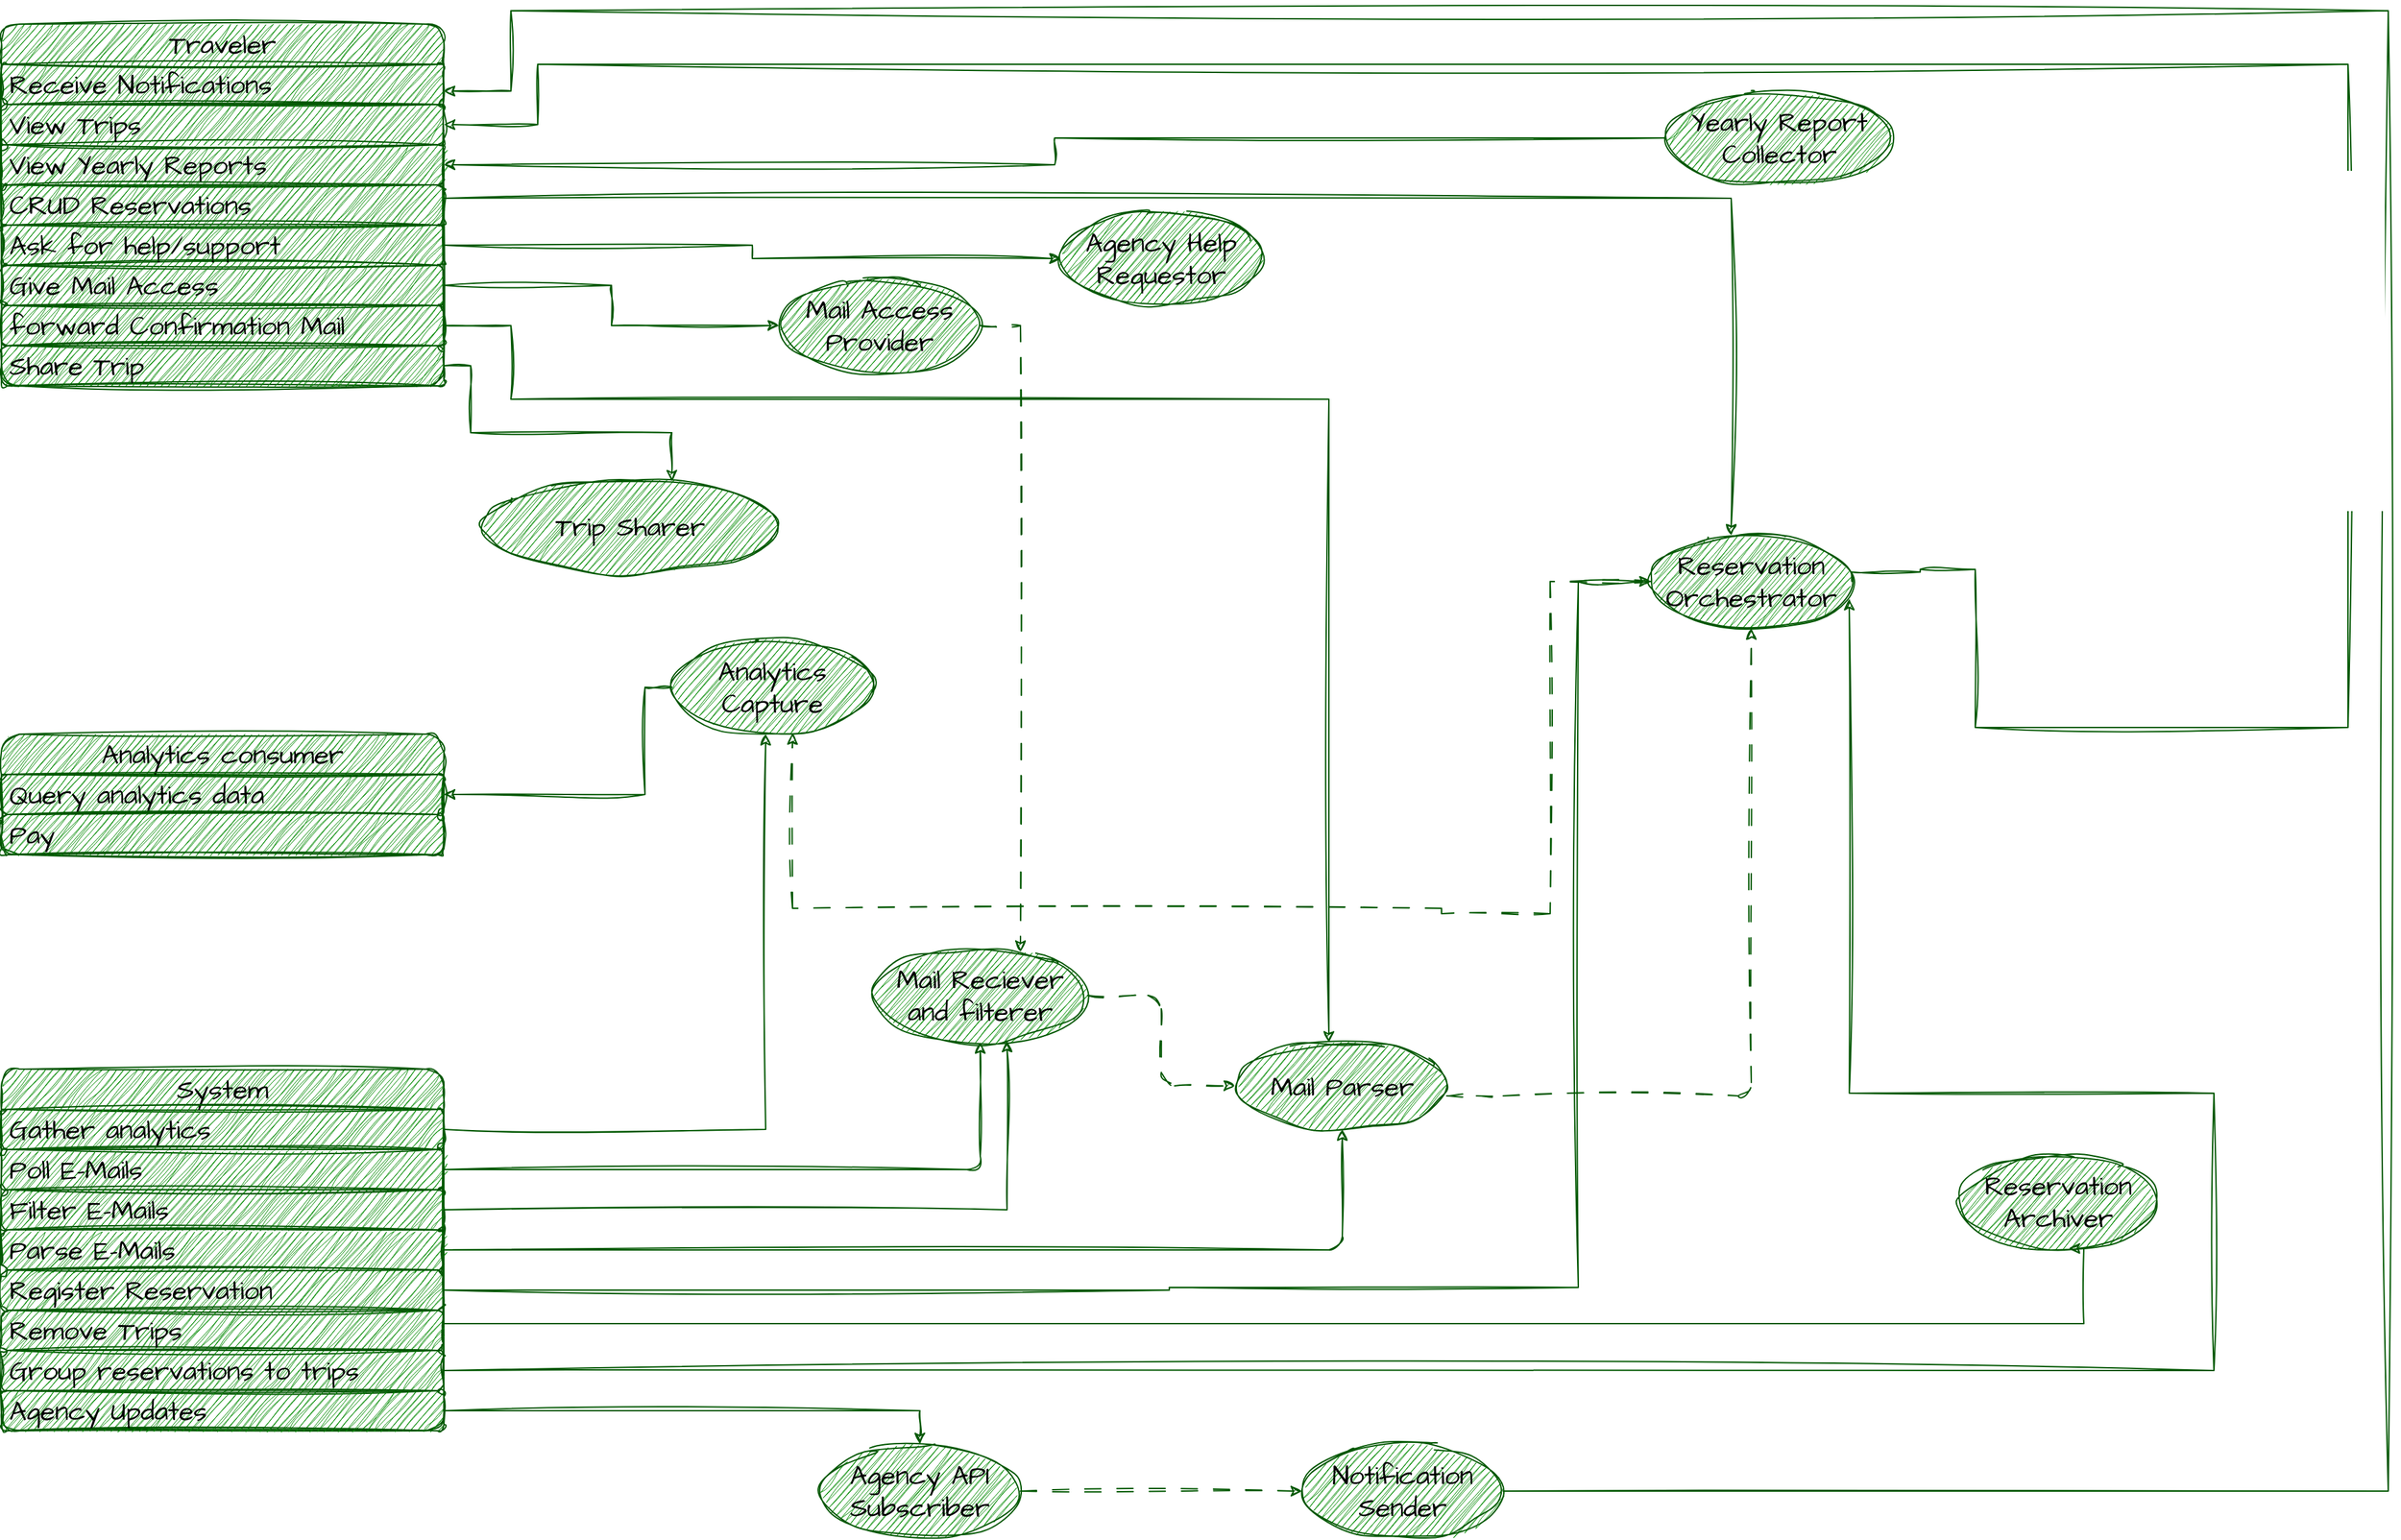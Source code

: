 <mxfile version="20.8.13" type="device"><diagram name="Page-1" id="c3XvPNeHTe6t33S5__Xy"><mxGraphModel dx="2390" dy="2553" grid="0" gridSize="10" guides="1" tooltips="1" connect="1" arrows="1" fold="1" page="1" pageScale="1" pageWidth="3300" pageHeight="2339" background="#FFFFFF" math="0" shadow="0"><root><mxCell id="0"/><mxCell id="1" parent="0"/><mxCell id="lTskOxw1Glk7iutnJEJL-1" value="Traveler" style="swimlane;fontStyle=0;childLayout=stackLayout;horizontal=1;startSize=30;horizontalStack=0;resizeParent=1;resizeParentMax=0;resizeLast=0;collapsible=1;marginBottom=0;whiteSpace=wrap;html=1;hachureGap=4;fontFamily=Architects Daughter;fontSource=https%3A%2F%2Ffonts.googleapis.com%2Fcss%3Ffamily%3DArchitects%2BDaughter;fontSize=20;labelBackgroundColor=none;rounded=1;sketch=1;curveFitting=1;jiggle=2;fillColor=#008a00;fontColor=#000000;strokeColor=#005700;" parent="1" vertex="1"><mxGeometry x="30" y="70" width="330" height="270" as="geometry"/></mxCell><mxCell id="lTskOxw1Glk7iutnJEJL-88" value="Receive Notifications" style="text;strokeColor=#005700;fillColor=#008a00;align=left;verticalAlign=middle;spacingLeft=4;spacingRight=4;overflow=hidden;points=[[0,0.5],[1,0.5]];portConstraint=eastwest;rotatable=0;whiteSpace=wrap;html=1;fontSize=20;fontFamily=Architects Daughter;labelBackgroundColor=none;rounded=1;sketch=1;curveFitting=1;jiggle=2;fontColor=#000000;" parent="lTskOxw1Glk7iutnJEJL-1" vertex="1"><mxGeometry y="30" width="330" height="30" as="geometry"/></mxCell><mxCell id="ejbAzaZ3bpdmgrdd9fdl-6" value="View Trips" style="text;strokeColor=#005700;fillColor=#008a00;align=left;verticalAlign=middle;spacingLeft=4;spacingRight=4;overflow=hidden;points=[[0,0.5],[1,0.5]];portConstraint=eastwest;rotatable=0;whiteSpace=wrap;html=1;fontSize=20;fontFamily=Architects Daughter;labelBackgroundColor=none;rounded=1;sketch=1;curveFitting=1;jiggle=2;fontColor=#000000;" parent="lTskOxw1Glk7iutnJEJL-1" vertex="1"><mxGeometry y="60" width="330" height="30" as="geometry"/></mxCell><mxCell id="lTskOxw1Glk7iutnJEJL-4" value="View Yearly Reports" style="text;strokeColor=#005700;fillColor=#008a00;align=left;verticalAlign=middle;spacingLeft=4;spacingRight=4;overflow=hidden;points=[[0,0.5],[1,0.5]];portConstraint=eastwest;rotatable=0;whiteSpace=wrap;html=1;fontSize=20;fontFamily=Architects Daughter;labelBackgroundColor=none;rounded=1;sketch=1;curveFitting=1;jiggle=2;fontColor=#000000;" parent="lTskOxw1Glk7iutnJEJL-1" vertex="1"><mxGeometry y="90" width="330" height="30" as="geometry"/></mxCell><mxCell id="lTskOxw1Glk7iutnJEJL-2" value="CRUD Reservations" style="text;strokeColor=#005700;fillColor=#008a00;align=left;verticalAlign=middle;spacingLeft=4;spacingRight=4;overflow=hidden;points=[[0,0.5],[1,0.5]];portConstraint=eastwest;rotatable=0;whiteSpace=wrap;html=1;fontSize=20;fontFamily=Architects Daughter;labelBackgroundColor=none;rounded=1;sketch=1;curveFitting=1;jiggle=2;fontColor=#000000;" parent="lTskOxw1Glk7iutnJEJL-1" vertex="1"><mxGeometry y="120" width="330" height="30" as="geometry"/></mxCell><mxCell id="lTskOxw1Glk7iutnJEJL-74" value="Ask for help/support" style="text;strokeColor=#005700;fillColor=#008a00;align=left;verticalAlign=middle;spacingLeft=4;spacingRight=4;overflow=hidden;points=[[0,0.5],[1,0.5]];portConstraint=eastwest;rotatable=0;whiteSpace=wrap;html=1;fontSize=20;fontFamily=Architects Daughter;labelBackgroundColor=none;rounded=1;sketch=1;curveFitting=1;jiggle=2;fontColor=#000000;" parent="lTskOxw1Glk7iutnJEJL-1" vertex="1"><mxGeometry y="150" width="330" height="30" as="geometry"/></mxCell><mxCell id="lTskOxw1Glk7iutnJEJL-79" value="Give Mail Access" style="text;strokeColor=#005700;fillColor=#008a00;align=left;verticalAlign=middle;spacingLeft=4;spacingRight=4;overflow=hidden;points=[[0,0.5],[1,0.5]];portConstraint=eastwest;rotatable=0;whiteSpace=wrap;html=1;fontSize=20;fontFamily=Architects Daughter;labelBackgroundColor=none;rounded=1;sketch=1;curveFitting=1;jiggle=2;fontColor=#000000;" parent="lTskOxw1Glk7iutnJEJL-1" vertex="1"><mxGeometry y="180" width="330" height="30" as="geometry"/></mxCell><mxCell id="lTskOxw1Glk7iutnJEJL-83" value="forward Confirmation Mail" style="text;strokeColor=#005700;fillColor=#008a00;align=left;verticalAlign=middle;spacingLeft=4;spacingRight=4;overflow=hidden;points=[[0,0.5],[1,0.5]];portConstraint=eastwest;rotatable=0;whiteSpace=wrap;html=1;fontSize=20;fontFamily=Architects Daughter;labelBackgroundColor=none;rounded=1;sketch=1;curveFitting=1;jiggle=2;fontColor=#000000;" parent="lTskOxw1Glk7iutnJEJL-1" vertex="1"><mxGeometry y="210" width="330" height="30" as="geometry"/></mxCell><mxCell id="lTskOxw1Glk7iutnJEJL-93" value="Share Trip" style="text;strokeColor=#005700;fillColor=#008a00;align=left;verticalAlign=middle;spacingLeft=4;spacingRight=4;overflow=hidden;points=[[0,0.5],[1,0.5]];portConstraint=eastwest;rotatable=0;whiteSpace=wrap;html=1;fontSize=20;fontFamily=Architects Daughter;labelBackgroundColor=none;rounded=1;sketch=1;curveFitting=1;jiggle=2;fontColor=#000000;" parent="lTskOxw1Glk7iutnJEJL-1" vertex="1"><mxGeometry y="240" width="330" height="30" as="geometry"/></mxCell><mxCell id="lTskOxw1Glk7iutnJEJL-31" value="Analytics consumer" style="swimlane;fontStyle=0;childLayout=stackLayout;horizontal=1;startSize=30;horizontalStack=0;resizeParent=1;resizeParentMax=0;resizeLast=0;collapsible=1;marginBottom=0;whiteSpace=wrap;html=1;hachureGap=4;fontFamily=Architects Daughter;fontSource=https%3A%2F%2Ffonts.googleapis.com%2Fcss%3Ffamily%3DArchitects%2BDaughter;fontSize=20;labelBackgroundColor=none;rounded=1;sketch=1;curveFitting=1;jiggle=2;fillColor=#008a00;fontColor=#000000;strokeColor=#005700;" parent="1" vertex="1"><mxGeometry x="30" y="600" width="330" height="90" as="geometry"/></mxCell><mxCell id="lTskOxw1Glk7iutnJEJL-32" value="Query analytics data" style="text;strokeColor=#005700;fillColor=#008a00;align=left;verticalAlign=middle;spacingLeft=4;spacingRight=4;overflow=hidden;points=[[0,0.5],[1,0.5]];portConstraint=eastwest;rotatable=0;whiteSpace=wrap;html=1;fontSize=20;fontFamily=Architects Daughter;labelBackgroundColor=none;rounded=1;sketch=1;curveFitting=1;jiggle=2;fontColor=#000000;" parent="lTskOxw1Glk7iutnJEJL-31" vertex="1"><mxGeometry y="30" width="330" height="30" as="geometry"/></mxCell><mxCell id="lTskOxw1Glk7iutnJEJL-33" value="Pay" style="text;strokeColor=#005700;fillColor=#008a00;align=left;verticalAlign=middle;spacingLeft=4;spacingRight=4;overflow=hidden;points=[[0,0.5],[1,0.5]];portConstraint=eastwest;rotatable=0;whiteSpace=wrap;html=1;fontSize=20;fontFamily=Architects Daughter;labelBackgroundColor=none;rounded=1;sketch=1;curveFitting=1;jiggle=2;fontColor=#000000;" parent="lTskOxw1Glk7iutnJEJL-31" vertex="1"><mxGeometry y="60" width="330" height="30" as="geometry"/></mxCell><mxCell id="lTskOxw1Glk7iutnJEJL-34" value="System" style="swimlane;fontStyle=0;childLayout=stackLayout;horizontal=1;startSize=30;horizontalStack=0;resizeParent=1;resizeParentMax=0;resizeLast=0;collapsible=1;marginBottom=0;whiteSpace=wrap;html=1;hachureGap=4;fontFamily=Architects Daughter;fontSource=https%3A%2F%2Ffonts.googleapis.com%2Fcss%3Ffamily%3DArchitects%2BDaughter;fontSize=20;labelBackgroundColor=none;rounded=1;sketch=1;curveFitting=1;jiggle=2;fillColor=#008a00;fontColor=#000000;strokeColor=#005700;" parent="1" vertex="1"><mxGeometry x="30" y="850" width="330" height="270" as="geometry"/></mxCell><mxCell id="lTskOxw1Glk7iutnJEJL-42" value="Gather analytics" style="text;strokeColor=#005700;fillColor=#008a00;align=left;verticalAlign=middle;spacingLeft=4;spacingRight=4;overflow=hidden;points=[[0,0.5],[1,0.5]];portConstraint=eastwest;rotatable=0;whiteSpace=wrap;html=1;fontSize=20;fontFamily=Architects Daughter;labelBackgroundColor=none;rounded=1;sketch=1;curveFitting=1;jiggle=2;fontColor=#000000;" parent="lTskOxw1Glk7iutnJEJL-34" vertex="1"><mxGeometry y="30" width="330" height="30" as="geometry"/></mxCell><mxCell id="lTskOxw1Glk7iutnJEJL-35" value="Poll E-Mails" style="text;strokeColor=#005700;fillColor=#008a00;align=left;verticalAlign=middle;spacingLeft=4;spacingRight=4;overflow=hidden;points=[[0,0.5],[1,0.5]];portConstraint=eastwest;rotatable=0;whiteSpace=wrap;html=1;fontSize=20;fontFamily=Architects Daughter;labelBackgroundColor=none;rounded=1;sketch=1;curveFitting=1;jiggle=2;fontColor=#000000;" parent="lTskOxw1Glk7iutnJEJL-34" vertex="1"><mxGeometry y="60" width="330" height="30" as="geometry"/></mxCell><mxCell id="lTskOxw1Glk7iutnJEJL-37" value="Filter E-Mails" style="text;strokeColor=#005700;fillColor=#008a00;align=left;verticalAlign=middle;spacingLeft=4;spacingRight=4;overflow=hidden;points=[[0,0.5],[1,0.5]];portConstraint=eastwest;rotatable=0;whiteSpace=wrap;html=1;fontSize=20;fontFamily=Architects Daughter;labelBackgroundColor=none;rounded=1;sketch=1;curveFitting=1;jiggle=2;fontColor=#000000;" parent="lTskOxw1Glk7iutnJEJL-34" vertex="1"><mxGeometry y="90" width="330" height="30" as="geometry"/></mxCell><mxCell id="lTskOxw1Glk7iutnJEJL-36" value="Parse E-Mails" style="text;strokeColor=#005700;fillColor=#008a00;align=left;verticalAlign=middle;spacingLeft=4;spacingRight=4;overflow=hidden;points=[[0,0.5],[1,0.5]];portConstraint=eastwest;rotatable=0;whiteSpace=wrap;html=1;fontSize=20;fontFamily=Architects Daughter;labelBackgroundColor=none;rounded=1;sketch=1;curveFitting=1;jiggle=2;fontColor=#000000;" parent="lTskOxw1Glk7iutnJEJL-34" vertex="1"><mxGeometry y="120" width="330" height="30" as="geometry"/></mxCell><mxCell id="lTskOxw1Glk7iutnJEJL-38" value="Register Reservation" style="text;strokeColor=#005700;fillColor=#008a00;align=left;verticalAlign=middle;spacingLeft=4;spacingRight=4;overflow=hidden;points=[[0,0.5],[1,0.5]];portConstraint=eastwest;rotatable=0;whiteSpace=wrap;html=1;fontSize=20;fontFamily=Architects Daughter;labelBackgroundColor=none;rounded=1;sketch=1;curveFitting=1;jiggle=2;fontColor=#000000;" parent="lTskOxw1Glk7iutnJEJL-34" vertex="1"><mxGeometry y="150" width="330" height="30" as="geometry"/></mxCell><mxCell id="lTskOxw1Glk7iutnJEJL-41" value="Remove Trips" style="text;strokeColor=#005700;fillColor=#008a00;align=left;verticalAlign=middle;spacingLeft=4;spacingRight=4;overflow=hidden;points=[[0,0.5],[1,0.5]];portConstraint=eastwest;rotatable=0;whiteSpace=wrap;html=1;fontSize=20;fontFamily=Architects Daughter;labelBackgroundColor=none;rounded=1;sketch=1;curveFitting=1;jiggle=2;fontColor=#000000;" parent="lTskOxw1Glk7iutnJEJL-34" vertex="1"><mxGeometry y="180" width="330" height="30" as="geometry"/></mxCell><mxCell id="lTskOxw1Glk7iutnJEJL-39" value="Group reservations to trips" style="text;strokeColor=#005700;fillColor=#008a00;align=left;verticalAlign=middle;spacingLeft=4;spacingRight=4;overflow=hidden;points=[[0,0.5],[1,0.5]];portConstraint=eastwest;rotatable=0;whiteSpace=wrap;html=1;fontSize=20;fontFamily=Architects Daughter;labelBackgroundColor=none;rounded=1;sketch=1;curveFitting=1;jiggle=2;fontColor=#000000;" parent="lTskOxw1Glk7iutnJEJL-34" vertex="1"><mxGeometry y="210" width="330" height="30" as="geometry"/></mxCell><mxCell id="lTskOxw1Glk7iutnJEJL-40" value="Agency Updates" style="text;strokeColor=#005700;fillColor=#008a00;align=left;verticalAlign=middle;spacingLeft=4;spacingRight=4;overflow=hidden;points=[[0,0.5],[1,0.5]];portConstraint=eastwest;rotatable=0;whiteSpace=wrap;html=1;fontSize=20;fontFamily=Architects Daughter;labelBackgroundColor=none;rounded=1;sketch=1;curveFitting=1;jiggle=2;fontColor=#000000;" parent="lTskOxw1Glk7iutnJEJL-34" vertex="1"><mxGeometry y="240" width="330" height="30" as="geometry"/></mxCell><mxCell id="lTskOxw1Glk7iutnJEJL-46" style="edgeStyle=orthogonalEdgeStyle;rounded=1;hachureGap=4;orthogonalLoop=1;jettySize=auto;html=1;fontFamily=Architects Daughter;fontSource=https%3A%2F%2Ffonts.googleapis.com%2Fcss%3Ffamily%3DArchitects%2BDaughter;fontSize=16;dashed=1;labelBackgroundColor=none;fontColor=#000000;dashPattern=12 12;sketch=1;curveFitting=1;jiggle=2;strokeColor=#005700;fillColor=#008a00;" parent="1" source="lTskOxw1Glk7iutnJEJL-43" target="lTskOxw1Glk7iutnJEJL-45" edge="1"><mxGeometry relative="1" as="geometry"/></mxCell><mxCell id="lTskOxw1Glk7iutnJEJL-43" value="Mail Reciever and filterer" style="ellipse;whiteSpace=wrap;html=1;hachureGap=4;fontFamily=Architects Daughter;fontSource=https%3A%2F%2Ffonts.googleapis.com%2Fcss%3Ffamily%3DArchitects%2BDaughter;fontSize=20;labelBackgroundColor=none;rounded=1;sketch=1;curveFitting=1;jiggle=2;fillColor=#008a00;strokeColor=#005700;fontColor=#000000;" parent="1" vertex="1"><mxGeometry x="680" y="760" width="160" height="70" as="geometry"/></mxCell><mxCell id="lTskOxw1Glk7iutnJEJL-44" style="edgeStyle=orthogonalEdgeStyle;rounded=1;hachureGap=4;orthogonalLoop=1;jettySize=auto;html=1;fontFamily=Architects Daughter;fontSource=https%3A%2F%2Ffonts.googleapis.com%2Fcss%3Ffamily%3DArchitects%2BDaughter;fontSize=16;labelBackgroundColor=none;fontColor=#000000;sketch=1;curveFitting=1;jiggle=2;strokeColor=#005700;fillColor=#008a00;" parent="1" source="lTskOxw1Glk7iutnJEJL-35" target="lTskOxw1Glk7iutnJEJL-43" edge="1"><mxGeometry relative="1" as="geometry"/></mxCell><mxCell id="lTskOxw1Glk7iutnJEJL-50" style="edgeStyle=orthogonalEdgeStyle;rounded=1;hachureGap=4;orthogonalLoop=1;jettySize=auto;html=1;fontFamily=Architects Daughter;fontSource=https%3A%2F%2Ffonts.googleapis.com%2Fcss%3Ffamily%3DArchitects%2BDaughter;fontSize=16;dashed=1;labelBackgroundColor=none;fontColor=#000000;dashPattern=12 12;sketch=1;curveFitting=1;jiggle=2;strokeColor=#005700;fillColor=#008a00;" parent="1" source="lTskOxw1Glk7iutnJEJL-45" target="lTskOxw1Glk7iutnJEJL-49" edge="1"><mxGeometry relative="1" as="geometry"><Array as="points"><mxPoint x="1140" y="870"/><mxPoint x="1140" y="870"/></Array></mxGeometry></mxCell><mxCell id="lTskOxw1Glk7iutnJEJL-45" value="Mail Parser" style="ellipse;whiteSpace=wrap;html=1;hachureGap=4;fontFamily=Architects Daughter;fontSource=https%3A%2F%2Ffonts.googleapis.com%2Fcss%3Ffamily%3DArchitects%2BDaughter;fontSize=20;labelBackgroundColor=none;rounded=1;sketch=1;curveFitting=1;jiggle=2;fillColor=#008a00;strokeColor=#005700;fontColor=#000000;" parent="1" vertex="1"><mxGeometry x="950" y="830" width="160" height="65" as="geometry"/></mxCell><mxCell id="lTskOxw1Glk7iutnJEJL-47" style="edgeStyle=orthogonalEdgeStyle;rounded=1;hachureGap=4;orthogonalLoop=1;jettySize=auto;html=1;fontFamily=Architects Daughter;fontSource=https%3A%2F%2Ffonts.googleapis.com%2Fcss%3Ffamily%3DArchitects%2BDaughter;fontSize=16;labelBackgroundColor=none;fontColor=#000000;sketch=1;curveFitting=1;jiggle=2;strokeColor=#005700;fillColor=#008a00;" parent="1" source="lTskOxw1Glk7iutnJEJL-36" target="lTskOxw1Glk7iutnJEJL-45" edge="1"><mxGeometry relative="1" as="geometry"/></mxCell><mxCell id="lTskOxw1Glk7iutnJEJL-69" style="edgeStyle=orthogonalEdgeStyle;rounded=0;sketch=1;hachureGap=4;jiggle=2;curveFitting=1;orthogonalLoop=1;jettySize=auto;html=1;fontFamily=Architects Daughter;fontSource=https%3A%2F%2Ffonts.googleapis.com%2Fcss%3Ffamily%3DArchitects%2BDaughter;fontSize=16;dashed=1;dashPattern=12 12;strokeColor=#005700;fillColor=#008a00;fontColor=#000000;" parent="1" source="lTskOxw1Glk7iutnJEJL-49" target="lTskOxw1Glk7iutnJEJL-66" edge="1"><mxGeometry relative="1" as="geometry"><Array as="points"><mxPoint x="1185" y="734"/><mxPoint x="1104" y="734"/><mxPoint x="1104" y="730"/><mxPoint x="620" y="730"/></Array></mxGeometry></mxCell><mxCell id="lTskOxw1Glk7iutnJEJL-49" value="Reservation Orchestrator" style="ellipse;whiteSpace=wrap;html=1;hachureGap=4;fontFamily=Architects Daughter;fontSource=https%3A%2F%2Ffonts.googleapis.com%2Fcss%3Ffamily%3DArchitects%2BDaughter;fontSize=20;labelBackgroundColor=none;rounded=1;sketch=1;curveFitting=1;jiggle=2;fillColor=#008a00;strokeColor=#005700;fontColor=#000000;" parent="1" vertex="1"><mxGeometry x="1260" y="451" width="150" height="70" as="geometry"/></mxCell><mxCell id="ejbAzaZ3bpdmgrdd9fdl-7" style="edgeStyle=orthogonalEdgeStyle;rounded=0;sketch=1;hachureGap=4;jiggle=2;curveFitting=1;orthogonalLoop=1;jettySize=auto;html=1;fontFamily=Architects Daughter;fontSource=https%3A%2F%2Ffonts.googleapis.com%2Fcss%3Ffamily%3DArchitects%2BDaughter;fontSize=16;exitX=1;exitY=0.5;exitDx=0;exitDy=0;strokeColor=#005700;fillColor=#008a00;fontColor=#000000;" parent="1" source="lTskOxw1Glk7iutnJEJL-49" target="ejbAzaZ3bpdmgrdd9fdl-6" edge="1"><mxGeometry relative="1" as="geometry"><Array as="points"><mxPoint x="1410" y="479"/><mxPoint x="1461" y="479"/><mxPoint x="1461" y="477"/><mxPoint x="1502" y="477"/><mxPoint x="1502" y="595"/><mxPoint x="1780" y="595"/><mxPoint x="1780" y="100"/><mxPoint x="430" y="100"/><mxPoint x="430" y="145"/></Array><mxPoint x="1400" y="819" as="sourcePoint"/></mxGeometry></mxCell><mxCell id="lTskOxw1Glk7iutnJEJL-54" style="edgeStyle=orthogonalEdgeStyle;rounded=0;sketch=1;hachureGap=4;jiggle=2;curveFitting=1;orthogonalLoop=1;jettySize=auto;html=1;fontFamily=Architects Daughter;fontSource=https%3A%2F%2Ffonts.googleapis.com%2Fcss%3Ffamily%3DArchitects%2BDaughter;fontSize=16;strokeColor=#005700;fillColor=#008a00;fontColor=#000000;" parent="1" source="lTskOxw1Glk7iutnJEJL-2" target="lTskOxw1Glk7iutnJEJL-49" edge="1"><mxGeometry relative="1" as="geometry"><mxPoint x="480" y="140" as="sourcePoint"/><Array as="points"><mxPoint x="1320" y="200"/></Array></mxGeometry></mxCell><mxCell id="lTskOxw1Glk7iutnJEJL-55" value="Trip Sharer" style="ellipse;whiteSpace=wrap;html=1;hachureGap=4;fontFamily=Architects Daughter;fontSource=https%3A%2F%2Ffonts.googleapis.com%2Fcss%3Ffamily%3DArchitects%2BDaughter;fontSize=20;labelBackgroundColor=none;rounded=1;sketch=1;curveFitting=1;jiggle=2;fillColor=#008a00;strokeColor=#005700;fontColor=#000000;" parent="1" vertex="1"><mxGeometry x="388" y="410" width="222" height="70" as="geometry"/></mxCell><mxCell id="lTskOxw1Glk7iutnJEJL-62" style="edgeStyle=orthogonalEdgeStyle;rounded=0;sketch=1;hachureGap=4;jiggle=2;curveFitting=1;orthogonalLoop=1;jettySize=auto;html=1;fontFamily=Architects Daughter;fontSource=https%3A%2F%2Ffonts.googleapis.com%2Fcss%3Ffamily%3DArchitects%2BDaughter;fontSize=16;strokeColor=#005700;fillColor=#008a00;fontColor=#000000;" parent="1" source="lTskOxw1Glk7iutnJEJL-38" target="lTskOxw1Glk7iutnJEJL-49" edge="1"><mxGeometry relative="1" as="geometry"><Array as="points"><mxPoint x="901" y="1015"/><mxPoint x="901" y="1013"/><mxPoint x="1206" y="1013"/></Array></mxGeometry></mxCell><mxCell id="lTskOxw1Glk7iutnJEJL-63" style="edgeStyle=orthogonalEdgeStyle;rounded=0;sketch=1;hachureGap=4;jiggle=2;curveFitting=1;orthogonalLoop=1;jettySize=auto;html=1;fontFamily=Architects Daughter;fontSource=https%3A%2F%2Ffonts.googleapis.com%2Fcss%3Ffamily%3DArchitects%2BDaughter;fontSize=16;entryX=0.987;entryY=0.686;entryDx=0;entryDy=0;entryPerimeter=0;strokeColor=#005700;fillColor=#008a00;fontColor=#000000;" parent="1" source="lTskOxw1Glk7iutnJEJL-39" target="lTskOxw1Glk7iutnJEJL-49" edge="1"><mxGeometry relative="1" as="geometry"><Array as="points"><mxPoint x="1680" y="1075"/><mxPoint x="1680" y="868"/></Array><mxPoint x="420" y="1070" as="sourcePoint"/></mxGeometry></mxCell><mxCell id="lTskOxw1Glk7iutnJEJL-87" style="edgeStyle=orthogonalEdgeStyle;rounded=0;sketch=1;hachureGap=4;jiggle=2;curveFitting=1;orthogonalLoop=1;jettySize=auto;html=1;fontFamily=Architects Daughter;fontSource=https%3A%2F%2Ffonts.googleapis.com%2Fcss%3Ffamily%3DArchitects%2BDaughter;fontSize=16;dashed=1;dashPattern=12 12;strokeColor=#005700;fillColor=#008a00;fontColor=#000000;" parent="1" source="lTskOxw1Glk7iutnJEJL-64" target="lTskOxw1Glk7iutnJEJL-85" edge="1"><mxGeometry relative="1" as="geometry"/></mxCell><mxCell id="lTskOxw1Glk7iutnJEJL-64" value="Agency API Subscriber" style="ellipse;whiteSpace=wrap;html=1;hachureGap=4;fontFamily=Architects Daughter;fontSource=https%3A%2F%2Ffonts.googleapis.com%2Fcss%3Ffamily%3DArchitects%2BDaughter;fontSize=20;labelBackgroundColor=none;rounded=1;sketch=1;curveFitting=1;jiggle=2;fillColor=#008a00;strokeColor=#005700;fontColor=#000000;" parent="1" vertex="1"><mxGeometry x="640" y="1130" width="150" height="70" as="geometry"/></mxCell><mxCell id="lTskOxw1Glk7iutnJEJL-65" style="edgeStyle=orthogonalEdgeStyle;rounded=0;sketch=1;hachureGap=4;jiggle=2;curveFitting=1;orthogonalLoop=1;jettySize=auto;html=1;fontFamily=Architects Daughter;fontSource=https%3A%2F%2Ffonts.googleapis.com%2Fcss%3Ffamily%3DArchitects%2BDaughter;fontSize=16;strokeColor=#005700;fillColor=#008a00;fontColor=#000000;" parent="1" source="lTskOxw1Glk7iutnJEJL-40" target="lTskOxw1Glk7iutnJEJL-64" edge="1"><mxGeometry relative="1" as="geometry"/></mxCell><mxCell id="lTskOxw1Glk7iutnJEJL-91" style="edgeStyle=orthogonalEdgeStyle;rounded=0;sketch=1;hachureGap=4;jiggle=2;curveFitting=1;orthogonalLoop=1;jettySize=auto;html=1;fontFamily=Architects Daughter;fontSource=https%3A%2F%2Ffonts.googleapis.com%2Fcss%3Ffamily%3DArchitects%2BDaughter;fontSize=16;strokeColor=#005700;fillColor=#008a00;fontColor=#000000;" parent="1" source="lTskOxw1Glk7iutnJEJL-66" target="lTskOxw1Glk7iutnJEJL-32" edge="1"><mxGeometry relative="1" as="geometry"><Array as="points"><mxPoint x="510" y="565"/><mxPoint x="510" y="645"/></Array></mxGeometry></mxCell><mxCell id="lTskOxw1Glk7iutnJEJL-66" value="Analytics Capture" style="ellipse;whiteSpace=wrap;html=1;hachureGap=4;fontFamily=Architects Daughter;fontSource=https%3A%2F%2Ffonts.googleapis.com%2Fcss%3Ffamily%3DArchitects%2BDaughter;fontSize=20;labelBackgroundColor=none;rounded=1;sketch=1;curveFitting=1;jiggle=2;fillColor=#008a00;strokeColor=#005700;fontColor=#000000;" parent="1" vertex="1"><mxGeometry x="530" y="530" width="150" height="70" as="geometry"/></mxCell><mxCell id="lTskOxw1Glk7iutnJEJL-67" style="edgeStyle=orthogonalEdgeStyle;rounded=0;sketch=1;hachureGap=4;jiggle=2;curveFitting=1;orthogonalLoop=1;jettySize=auto;html=1;fontFamily=Architects Daughter;fontSource=https%3A%2F%2Ffonts.googleapis.com%2Fcss%3Ffamily%3DArchitects%2BDaughter;fontSize=16;strokeColor=#005700;fillColor=#008a00;fontColor=#000000;" parent="1" source="lTskOxw1Glk7iutnJEJL-42" target="lTskOxw1Glk7iutnJEJL-66" edge="1"><mxGeometry relative="1" as="geometry"><Array as="points"><mxPoint x="600" y="895"/></Array></mxGeometry></mxCell><mxCell id="ejbAzaZ3bpdmgrdd9fdl-8" style="edgeStyle=orthogonalEdgeStyle;rounded=0;sketch=1;hachureGap=4;jiggle=2;curveFitting=1;orthogonalLoop=1;jettySize=auto;html=1;fontFamily=Architects Daughter;fontSource=https%3A%2F%2Ffonts.googleapis.com%2Fcss%3Ffamily%3DArchitects%2BDaughter;fontSize=16;strokeColor=#005700;fillColor=#008a00;fontColor=#000000;" parent="1" source="lTskOxw1Glk7iutnJEJL-73" target="lTskOxw1Glk7iutnJEJL-4" edge="1"><mxGeometry relative="1" as="geometry"/></mxCell><mxCell id="lTskOxw1Glk7iutnJEJL-73" value="Yearly Report Collector" style="ellipse;whiteSpace=wrap;html=1;hachureGap=4;fontFamily=Architects Daughter;fontSource=https%3A%2F%2Ffonts.googleapis.com%2Fcss%3Ffamily%3DArchitects%2BDaughter;fontSize=20;labelBackgroundColor=none;rounded=1;sketch=1;curveFitting=1;jiggle=2;fillColor=#008a00;strokeColor=#005700;fontColor=#000000;" parent="1" vertex="1"><mxGeometry x="1271" y="120" width="170" height="70" as="geometry"/></mxCell><mxCell id="lTskOxw1Glk7iutnJEJL-82" style="edgeStyle=orthogonalEdgeStyle;rounded=0;sketch=1;hachureGap=4;jiggle=2;curveFitting=1;orthogonalLoop=1;jettySize=auto;html=1;fontFamily=Architects Daughter;fontSource=https%3A%2F%2Ffonts.googleapis.com%2Fcss%3Ffamily%3DArchitects%2BDaughter;fontSize=16;dashed=1;dashPattern=12 12;strokeColor=#005700;fillColor=#008a00;fontColor=#000000;" parent="1" source="lTskOxw1Glk7iutnJEJL-80" target="lTskOxw1Glk7iutnJEJL-43" edge="1"><mxGeometry relative="1" as="geometry"><Array as="points"><mxPoint x="790" y="295"/></Array></mxGeometry></mxCell><mxCell id="lTskOxw1Glk7iutnJEJL-80" value="Mail Access Provider" style="ellipse;whiteSpace=wrap;html=1;hachureGap=4;fontFamily=Architects Daughter;fontSource=https%3A%2F%2Ffonts.googleapis.com%2Fcss%3Ffamily%3DArchitects%2BDaughter;fontSize=20;labelBackgroundColor=none;rounded=1;sketch=1;curveFitting=1;jiggle=2;fillColor=#008a00;strokeColor=#005700;fontColor=#000000;" parent="1" vertex="1"><mxGeometry x="610" y="260" width="150" height="70" as="geometry"/></mxCell><mxCell id="lTskOxw1Glk7iutnJEJL-81" style="edgeStyle=orthogonalEdgeStyle;rounded=0;sketch=1;hachureGap=4;jiggle=2;curveFitting=1;orthogonalLoop=1;jettySize=auto;html=1;fontFamily=Architects Daughter;fontSource=https%3A%2F%2Ffonts.googleapis.com%2Fcss%3Ffamily%3DArchitects%2BDaughter;fontSize=16;strokeColor=#005700;fillColor=#008a00;fontColor=#000000;" parent="1" source="lTskOxw1Glk7iutnJEJL-79" target="lTskOxw1Glk7iutnJEJL-80" edge="1"><mxGeometry relative="1" as="geometry"/></mxCell><mxCell id="lTskOxw1Glk7iutnJEJL-84" style="edgeStyle=orthogonalEdgeStyle;rounded=0;sketch=1;hachureGap=4;jiggle=2;curveFitting=1;orthogonalLoop=1;jettySize=auto;html=1;fontFamily=Architects Daughter;fontSource=https%3A%2F%2Ffonts.googleapis.com%2Fcss%3Ffamily%3DArchitects%2BDaughter;fontSize=16;strokeColor=#005700;fillColor=#008a00;fontColor=#000000;" parent="1" source="lTskOxw1Glk7iutnJEJL-83" target="lTskOxw1Glk7iutnJEJL-45" edge="1"><mxGeometry relative="1" as="geometry"><Array as="points"><mxPoint x="410" y="295"/><mxPoint x="410" y="350"/><mxPoint x="1020" y="350"/></Array><mxPoint x="450" y="290" as="sourcePoint"/></mxGeometry></mxCell><mxCell id="lTskOxw1Glk7iutnJEJL-89" style="edgeStyle=orthogonalEdgeStyle;rounded=0;sketch=1;hachureGap=4;jiggle=2;curveFitting=1;orthogonalLoop=1;jettySize=auto;html=1;fontFamily=Architects Daughter;fontSource=https%3A%2F%2Ffonts.googleapis.com%2Fcss%3Ffamily%3DArchitects%2BDaughter;fontSize=16;strokeColor=#005700;fillColor=#008a00;fontColor=#000000;" parent="1" source="lTskOxw1Glk7iutnJEJL-85" target="lTskOxw1Glk7iutnJEJL-88" edge="1"><mxGeometry relative="1" as="geometry"><Array as="points"><mxPoint x="1810" y="1165"/><mxPoint x="1810" y="60"/><mxPoint x="410" y="60"/><mxPoint x="410" y="120"/></Array></mxGeometry></mxCell><mxCell id="lTskOxw1Glk7iutnJEJL-85" value="Notification Sender" style="ellipse;whiteSpace=wrap;html=1;hachureGap=4;fontFamily=Architects Daughter;fontSource=https%3A%2F%2Ffonts.googleapis.com%2Fcss%3Ffamily%3DArchitects%2BDaughter;fontSize=20;labelBackgroundColor=none;rounded=1;sketch=1;curveFitting=1;jiggle=2;fillColor=#008a00;strokeColor=#005700;fontColor=#000000;" parent="1" vertex="1"><mxGeometry x="1000" y="1130" width="150" height="70" as="geometry"/></mxCell><mxCell id="lTskOxw1Glk7iutnJEJL-92" style="edgeStyle=orthogonalEdgeStyle;rounded=0;sketch=1;hachureGap=4;jiggle=2;curveFitting=1;orthogonalLoop=1;jettySize=auto;html=1;fontFamily=Architects Daughter;fontSource=https%3A%2F%2Ffonts.googleapis.com%2Fcss%3Ffamily%3DArchitects%2BDaughter;fontSize=16;strokeColor=#005700;fillColor=#008a00;fontColor=#000000;" parent="1" source="lTskOxw1Glk7iutnJEJL-37" target="lTskOxw1Glk7iutnJEJL-43" edge="1"><mxGeometry relative="1" as="geometry"><Array as="points"><mxPoint x="780" y="955"/></Array></mxGeometry></mxCell><mxCell id="lTskOxw1Glk7iutnJEJL-94" style="edgeStyle=orthogonalEdgeStyle;rounded=0;sketch=1;hachureGap=4;jiggle=2;curveFitting=1;orthogonalLoop=1;jettySize=auto;html=1;fontFamily=Architects Daughter;fontSource=https%3A%2F%2Ffonts.googleapis.com%2Fcss%3Ffamily%3DArchitects%2BDaughter;fontSize=16;strokeColor=#005700;fillColor=#008a00;fontColor=#000000;" parent="1" source="lTskOxw1Glk7iutnJEJL-93" target="lTskOxw1Glk7iutnJEJL-55" edge="1"><mxGeometry relative="1" as="geometry"><Array as="points"><mxPoint x="380" y="325"/><mxPoint x="380" y="375"/><mxPoint x="530" y="375"/></Array><mxPoint x="360" y="300" as="sourcePoint"/></mxGeometry></mxCell><mxCell id="ejbAzaZ3bpdmgrdd9fdl-3" value="Agency Help Requestor" style="ellipse;whiteSpace=wrap;html=1;hachureGap=4;fontFamily=Architects Daughter;fontSource=https%3A%2F%2Ffonts.googleapis.com%2Fcss%3Ffamily%3DArchitects%2BDaughter;fontSize=20;labelBackgroundColor=none;rounded=1;sketch=1;curveFitting=1;jiggle=2;fillColor=#008a00;strokeColor=#005700;fontColor=#000000;" parent="1" vertex="1"><mxGeometry x="820" y="210" width="150" height="70" as="geometry"/></mxCell><mxCell id="ejbAzaZ3bpdmgrdd9fdl-4" style="edgeStyle=orthogonalEdgeStyle;rounded=0;sketch=1;hachureGap=4;jiggle=2;curveFitting=1;orthogonalLoop=1;jettySize=auto;html=1;fontFamily=Architects Daughter;fontSource=https%3A%2F%2Ffonts.googleapis.com%2Fcss%3Ffamily%3DArchitects%2BDaughter;fontSize=16;strokeColor=#005700;fillColor=#008a00;fontColor=#000000;" parent="1" source="lTskOxw1Glk7iutnJEJL-74" target="ejbAzaZ3bpdmgrdd9fdl-3" edge="1"><mxGeometry relative="1" as="geometry"/></mxCell><mxCell id="ejbAzaZ3bpdmgrdd9fdl-9" value="Reservation Archiver" style="ellipse;whiteSpace=wrap;html=1;hachureGap=4;fontFamily=Architects Daughter;fontSource=https%3A%2F%2Ffonts.googleapis.com%2Fcss%3Ffamily%3DArchitects%2BDaughter;fontSize=20;labelBackgroundColor=none;rounded=1;sketch=1;curveFitting=1;jiggle=2;fillColor=#008a00;strokeColor=#005700;fontColor=#000000;" parent="1" vertex="1"><mxGeometry x="1489" y="914" width="150" height="70" as="geometry"/></mxCell><mxCell id="ejbAzaZ3bpdmgrdd9fdl-10" style="edgeStyle=orthogonalEdgeStyle;rounded=0;sketch=1;hachureGap=4;jiggle=2;curveFitting=1;orthogonalLoop=1;jettySize=auto;html=1;entryX=0.551;entryY=0.998;entryDx=0;entryDy=0;entryPerimeter=0;fontFamily=Architects Daughter;fontSource=https%3A%2F%2Ffonts.googleapis.com%2Fcss%3Ffamily%3DArchitects%2BDaughter;fontSize=16;strokeColor=#005700;fillColor=#008a00;fontColor=#000000;" parent="1" source="lTskOxw1Glk7iutnJEJL-41" target="ejbAzaZ3bpdmgrdd9fdl-9" edge="1"><mxGeometry relative="1" as="geometry"><Array as="points"><mxPoint x="1583" y="1040"/></Array></mxGeometry></mxCell></root></mxGraphModel></diagram></mxfile>